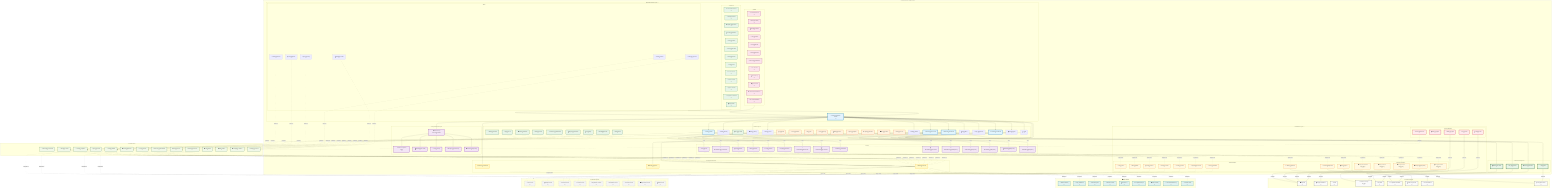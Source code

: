 graph TB
    %% ===== MEDICAL DATA & HEALTH CONTEXT =====
    subgraph MedicalContext ["🏥 Medical Data & Health Context"]
        
        %% ===== APPLICATION SERVICE LAYER =====
        subgraph MedicalApplicationLayer ["Application Service Layer <<Application>>"]
            MedicalApplicationService["🏥 Medical Application Service<br/><<ApplicationService>>"]
            
            %% Commands
            subgraph MedicalCommands ["Commands"]
                CreatePatientRecordCmd["➕ Create Patient Record<br/><<Command>>"]
                AddInjuryRecordCmd["🤕 Add Injury Record<br/><<Command>>"]
                UpdateInjuryStatusCmd["✏️ Update Injury Status<br/><<Command>>"]
                CreatePhysicalAssessmentCmd["📋 Create Assessment<br/><<Command>>"]
                IssueMedicalClearanceCmd["✅ Issue Clearance<br/><<Command>>"]
                CreateRehabPlanCmd["🔄 Create Rehab Plan<br/><<Command>>"]
                AddMedicalNoteCmd["📝 Add Medical Note<br/><<Command>>"]
                GrantMedicalAccessCmd["🔑 Grant Access<br/><<Command>>"]
                RevokeMedicalAccessCmd["❌ Revoke Access<br/><<Command>>"]
                InitiatePatientTransferCmd["🚚 Initiate Transfer<br/><<Command>>"]
                ApprovePatientTransferCmd["✅ Approve Transfer<br/><<Command>>"]
                RegisterMedicalProfessionalCmd["👨‍⚕️ Register Professional<br/><<Command>>"]
                EncryptMedicalDataCmd["🔒 Encrypt Data<br/><<Command>>"]
            end
            
            %% Queries
            subgraph MedicalQueries ["Queries"]
                GetPatientMedicalRecordQuery["🏥 Get Patient Record<br/><<Query>>"]
                GetInjuryHistoryQuery["📅 Get Injury History<br/><<Query>>"]
                GetPhysicalAssessmentsQuery["📋 Get Assessments<br/><<Query>>"]
                GetMedicalClearancesQuery["✅ Get Clearances<br/><<Query>>"]
                GetRehabilitationPlanQuery["🔄 Get Rehab Plan<br/><<Query>>"]
                GetMedicalNotesQuery["📝 Get Medical Notes<br/><<Query>>"]
                GetMedicalAccessPermissionsQuery["🔑 Get Access Permissions<br/><<Query>>"]
                GetPatientTransfersQuery["🚚 Get Transfers<br/><<Query>>"]
                GetMedicalAuditLogQuery["📋 Get Audit Log<br/><<Query>>"]
                CheckMedicalAccessQuery["🔍 Check Access<br/><<Query>>"]
                GetWorkoutRestrictionsQuery["⚠️ Get Workout Restrictions<br/><<Query>>"]
                GetExerciseContraindicationsQuery["🚫 Get Contraindications<br/><<Query>>"]
            end
            
            %% Sagas
            subgraph MedicalSagas ["Sagas"]
                PatientTransferSaga["🚚 Patient Transfer<br/><<Saga>>"]
                MedicalClearanceSaga["✅ Medical Clearance<br/><<Saga>>"]
                InjuryRecoverySaga["🔄 Injury Recovery<br/><<Saga>>"]
                MedicalDataMigrationSaga["📦 Data Migration<br/><<Saga>>"]
                ComplianceAuditSaga["📋 Compliance Audit<br/><<Saga>>"]
                EmergencyAccessSaga["🚨 Emergency Access<br/><<Saga>>"]
            end
        end
        
        %% ===== DOMAIN LAYER (HEXAGON CORE) =====
        subgraph MedicalDomain ["Domain Layer <<DomainCore>>"]
            direction TB
            
            %% Aggregates
            PatientMedicalRecord["🏥 Patient Medical Record<br/><<AggregateRoot>>"]
            MedicalProfessional["👨‍⚕️ Medical Professional<br/><<AggregateRoot>>"]
            PatientTransfer["🚚 Patient Transfer<br/><<AggregateRoot>>"]
            MedicalAccessControl["🔑 Medical Access Control<br/><<AggregateRoot>>"]
            
            %% Entities
            InjuryRecord["🤕 Injury Record<br/><<Entity>>"]
            PhysicalAssessment["📋 Physical Assessment<br/><<Entity>>"]
            MedicalClearance["✅ Medical Clearance<br/><<Entity>>"]
            RehabilitationPlan["🔄 Rehabilitation Plan<br/><<Entity>>"]
            MedicalNote["📝 Medical Note<br/><<Entity>>"]
            MedicalAccess["🔑 Medical Access<br/><<Entity>>"]
            MedicalAuditEntry["📋 Audit Entry<br/><<Entity>>"]
            EncryptedMedicalData["🔒 Encrypted Data<br/><<Entity>>"]
            WorkoutRestriction["⚠️ Workout Restriction<br/><<Entity>>"]
            ExerciseContraindication["🚫 Exercise Contraindication<br/><<Entity>>"]
            
            %% Value Objects
            PatientId["🆔 Patient ID<br/><<ValueObject>>"]
            MedicalProfessionalId["👨‍⚕️ Professional ID<br/><<ValueObject>>"]
            MedicalRecordId["🏥 Record ID<br/><<ValueObject>>"]
            EncryptionKey["🔑 Encryption Key<br/><<ValueObject>>"]
            MedicalLicense["📋 Medical License<br/><<ValueObject>>"]
            InjuryDescription["📝 Injury Description<br/><<ValueObject>>"]
            PhysicalLimitation["⚠️ Physical Limitation<br/><<ValueObject>>"]
            RecoveryStatus["📈 Recovery Status<br/><<ValueObject>>"]
            ClearanceLevel["✅ Clearance Level<br/><<ValueObject>>"]
            
            %% Domain Services
            MedicalDataEncryptionService["🔒 Data Encryption<br/><<DomainService>>"]
            MedicalAccessControlService["🔑 Access Control<br/><<DomainService>>"]
            PatientTransferService["🚚 Patient Transfer<br/><<DomainService>>"]
            MedicalComplianceService["📋 Compliance<br/><<DomainService>>"]
            InjuryAssessmentService["🤕 Injury Assessment<br/><<DomainService>>"]
            RehabilitationPlanningService["🔄 Rehab Planning<br/><<DomainService>>"]
            MedicalAuditService["📋 Audit<br/><<DomainService>>"]
            WorkoutSafetyService["⚠️ Workout Safety<br/><<DomainService>>"]
        end
        
        %% ===== PORTS (DOMAIN INTERFACES) =====
        subgraph MedicalPorts ["Ports <<Port>>"]
            direction TB
            
            %% Repository Ports
            IPatientMedicalRepo["🏥 IPatientMedicalRepository<br/><<Port>>"]
            IMedicalProfessionalRepo["👨‍⚕️ IMedicalProfessionalRepository<br/><<Port>>"]
            IPatientTransferRepo["🚚 IPatientTransferRepository<br/><<Port>>"]
            IMedicalAccessRepo["🔑 IMedicalAccessRepository<br/><<Port>>"]
            IMedicalAuditRepo["📋 IMedicalAuditRepository<br/><<Port>>"]
            
            %% Service Ports
            IMedicalEncryptionService["🔒 IMedicalEncryptionService<br/><<Port>>"]
            IMedicalAccessControlService["🔑 IMedicalAccessControlService<br/><<Port>>"]
            IMedicalComplianceService["📋 IMedicalComplianceService<br/><<Port>>"]
            IPatientConsentService["✅ IPatientConsentService<br/><<Port>>"]
            IMedicalNotificationService["🔔 IMedicalNotificationService<br/><<Port>>"]
            IIdentityService["🆔 IIdentityService<br/><<Port>>"]
            IUserService["👤 IUserService<br/><<Port>>"]
            IWorkoutService["💪 IWorkoutService<br/><<Port>>"]
            ITrainerService["👨‍🏫 ITrainerService<br/><<Port>>"]
            IOrganizationService["🏢 IOrganizationService<br/><<Port>>"]
        end
        
        %% ===== INFRASTRUCTURE LAYER (ADAPTERS) =====
        subgraph MedicalAdapters ["Infrastructure Layer <<Adapter>>"]
            direction TB
            
            %% Repository Adapters
            subgraph MedicalRepositoryAdapters ["Repository Adapters"]
                EncryptedPatientMedicalRepo["🔒 Encrypted Patient Repository<br/><<RepositoryAdapter>>"]
                MongoMedicalProfessionalRepo["🗄️ Mongo Professional Repository<br/><<RepositoryAdapter>>"]
                MongoPatientTransferRepo["🗄️ Mongo Transfer Repository<br/><<RepositoryAdapter>>"]
                MongoMedicalAccessRepo["🗄️ Mongo Access Repository<br/><<RepositoryAdapter>>"]
                MongoMedicalAuditRepo["🗄️ Mongo Audit Repository<br/><<RepositoryAdapter>>"]
            end
            
            %% Service Adapters
            subgraph MedicalServiceAdapters ["Service Adapters"]
                AESMedicalEncryptionAdapter["🔒 AES Encryption<br/><<EncryptionAdapter>>"]
                MedicalRBACAdapter["🔑 Medical RBAC<br/><<AccessAdapter>>"]
                HIPAAComplianceAdapter["⚖️ HIPAA Compliance<br/><<ComplianceAdapter>>"]
                ConsentManagementAdapter["✅ Consent Management<br/><<ConsentAdapter>>"]
                SecureMedicalNotificationAdapter["🔔 Secure Notification<br/><<NotificationAdapter>>"]
                IdentityContextAdapter["🆔 Identity Context<br/><<ContextAdapter>>"]
                UserContextAdapter["👤 User Context<br/><<ContextAdapter>>"]
                WorkoutContextAdapter["💪 Workout Context<br/><<ContextAdapter>>"]
                TrainerContextAdapter["👨‍🏫 Trainer Context<br/><<ContextAdapter>>"]
                OrganizationContextAdapter["🏢 Organization Context<br/><<ContextAdapter>>"]
            end
            
            %% Security Adapters
            subgraph MedicalSecurityAdapters ["Security Adapters"]
                HSMEncryptionAdapter["🔐 HSM Encryption<br/><<SecurityAdapter>>"]
                FieldLevelEncryptionAdapter["🔒 Field Encryption<br/><<SecurityAdapter>>"]
                KeyRotationAdapter["🔄 Key Rotation<br/><<SecurityAdapter>>"]
                MedicalAuditAdapter["📋 Medical Audit<br/><<AuditAdapter>>"]
                BreakGlassAccessAdapter["🚨 Break Glass Access<br/><<EmergencyAdapter>>"]
            end
        end
        
        %% ===== CONTEXT BUS INTERFACES =====
        subgraph MedicalContextBus ["Context Bus Interfaces"]
            MedicalCommandBus["⚡ Medical Command Bus<br/><<CommandBus>>"]
            MedicalQueryBus["❓ Medical Query Bus<br/><<QueryBus>>"]
            MedicalEventBus["📨 Medical Event Bus<br/><<EventBus>>"]
        end
        
        %% ===== POLICY ENFORCEMENT =====
        subgraph MedicalPolicyLayer ["Policy Enforcement Layer"]
            MedicalPolicyEnforcementPoint["🛡️ Medical Policy Enforcement Point<br/><<PEP>>"]
            HIPAACompliancePolicyService["⚖️ HIPAA Compliance Policy<br/><<Policy>>"]
            DataRetentionPolicyService["🗂️ Data Retention Policy<br/><<Policy>>"]
            ConsentPolicyService["✅ Consent Policy<br/><<Policy>>"]
            EmergencyAccessPolicyService["🚨 Emergency Access Policy<br/><<Policy>>"]
            WorkoutSafetyPolicyService["⚠️ Workout Safety Policy<br/><<Policy>>"]
        end
        
        %% ===== SECURITY VAULT =====
        subgraph MedicalSecurityVault ["🔐 Medical Security Vault"]
            MedicalDataVault["🔒 Medical Data Vault<br/><<Vault>>"]
            KeyManagementService["🔑 Key Management<br/><<KeyService>>"]
            TokenizationService["🎫 Tokenization<br/><<TokenService>>"]
            DataClassificationService["📊 Data Classification<br/><<ClassificationService>>"]
        end
    end
    
    %% ===== EXTERNAL SYSTEMS =====
    subgraph MedicalExternal ["🌐 External Systems"]
        MongoDB["🗄️ MongoDB<br/><<Database>>"]
        EncryptedDatabase["🔒 Encrypted Database<br/><<SecureDB>>"]
        RedisCache["🔴 Redis<br/><<Cache>>"]
        HSM["🔐 Hardware Security Module<br/><<HSM>>"]
        KeyVault["🔑 Key Vault<br/><<KeyStorage>>"]
        ComplianceDB["⚖️ Compliance Database<br/><<ComplianceSystem>>"]
        AuditLogService["📋 Audit Log Service<br/><<AuditSystem>>"]
        ConsentManagementPlatform["✅ Consent Platform<br/><<ConsentSystem>>"]
        EncryptionService["🔒 Encryption Service<br/><<EncryptionSystem>>"]
    end
    
    %% ===== EVENTS =====
    subgraph MedicalEvents ["📨 Domain Events"]
        PatientRecordCreatedEvent["🏥 Patient Record Created<br/><<DomainEvent>>"]
        InjuryRecordedEvent["🤕 Injury Recorded<br/><<DomainEvent>>"]
        MedicalClearanceIssuedEvent["✅ Clearance Issued<br/><<DomainEvent>>"]
        PatientTransferInitiatedEvent["🚚 Transfer Initiated<br/><<DomainEvent>>"]
        PatientTransferCompletedEvent["✅ Transfer Completed<br/><<DomainEvent>>"]
        MedicalAccessGrantedEvent["🔑 Access Granted<br/><<DomainEvent>>"]
        MedicalAccessRevokedEvent["❌ Access Revoked<br/><<DomainEvent>>"]
        UnauthorizedMedicalAccessAttemptEvent["🚨 Unauthorized Access<br/><<DomainEvent>>"]
        MedicalDataViewedEvent["👁️ Data Viewed<br/><<DomainEvent>>"]
        MedicalDataModifiedEvent["✏️ Data Modified<br/><<DomainEvent>>"]
        MedicalComplianceViolationEvent["⚠️ Compliance Violation<br/><<DomainEvent>>"]
        WorkoutRestrictedEvent["⚠️ Workout Restricted<br/><<DomainEvent>>"]
        ExerciseContraindicatedEvent["🚫 Exercise Contraindicated<br/><<DomainEvent>>"]
        EmergencyAccessActivatedEvent["🚨 Emergency Access<br/><<DomainEvent>>"]
    end
    
    %% ===== READ MODELS =====
    subgraph MedicalReadModels ["📊 Read Models"]
        PatientMedicalSummaryRM["🏥 Patient Summary<br/><<ReadModel>>"]
        InjuryDashboardRM["🤕 Injury Dashboard<br/><<ReadModel>>"]
        RehabilitationProgressRM["🔄 Rehab Progress<br/><<ReadModel>>"]
        MedicalClearanceStatusRM["✅ Clearance Status<br/><<ReadModel>>"]
        MedicalAccessLogRM["📋 Access Log<br/><<ReadModel>>"]
        MedicalComplianceReportRM["⚖️ Compliance Report<br/><<ReadModel>>"]
        WorkoutSafetyRM["⚠️ Workout Safety<br/><<ReadModel>>"]
        MedicalProfessionalDirectoryRM["👨‍⚕️ Professional Directory<br/><<ReadModel>>"]
        PatientTransferStatusRM["🚚 Transfer Status<br/><<ReadModel>>"]
    end
    
    %% ===== EXTERNAL CONTEXT REFERENCES =====
    subgraph ExternalContexts ["🌐 External Contexts"]
        UserContext["👤 User Context<br/><<ExternalContext>>"]
        IdentityContext["🆔 Identity Context<br/><<ExternalContext>>"]
        WorkoutContext["💪 Workout Context<br/><<ExternalContext>>"]
        TrainerContext["👨‍🏫 Trainer Context<br/><<ExternalContext>>"]
        OrganizationContext["🏢 Organization Context<br/><<ExternalContext>>"]
        NotificationContext["🔔 Notification Context<br/><<ExternalContext>>"]
        ExerciseContext["🎯 Exercise Context<br/><<ExternalContext>>"]
        ProgressionContext["📈 Progression Context<br/><<ExternalContext>>"]
        AuditContext["📋 Audit Context<br/><<ExternalContext>>"]
    end
    
    %% ===== RELATIONSHIPS =====
    
    %% Application Service orchestrates everything
    MedicalApplicationService --> MedicalCommandBus
    MedicalApplicationService --> MedicalQueryBus
    MedicalApplicationService --> MedicalEventBus
    
    %% Commands and Queries through Application Service
    MedicalCommands --> MedicalApplicationService
    MedicalQueries --> MedicalApplicationService
    MedicalSagas --> MedicalApplicationService
    
    %% Application Service to Domain (orchestration)
    MedicalApplicationService --> PatientMedicalRecord
    MedicalApplicationService --> MedicalProfessional
    MedicalApplicationService --> PatientTransfer
    MedicalApplicationService --> MedicalAccessControl
    MedicalApplicationService --> MedicalDataEncryptionService
    MedicalApplicationService --> MedicalAccessControlService
    MedicalApplicationService --> PatientTransferService
    MedicalApplicationService --> MedicalComplianceService
    MedicalApplicationService --> InjuryAssessmentService
    MedicalApplicationService --> RehabilitationPlanningService
    MedicalApplicationService --> MedicalAuditService
    MedicalApplicationService --> WorkoutSafetyService
    
    %% Policy Enforcement Integration
    MedicalApplicationService --> MedicalPolicyEnforcementPoint
    MedicalPolicyEnforcementPoint --> HIPAACompliancePolicyService
    MedicalPolicyEnforcementPoint --> DataRetentionPolicyService
    MedicalPolicyEnforcementPoint --> ConsentPolicyService
    MedicalPolicyEnforcementPoint --> EmergencyAccessPolicyService
    MedicalPolicyEnforcementPoint --> WorkoutSafetyPolicyService
    
    %% Security Vault Integration
    MedicalDataEncryptionService --> MedicalDataVault
    MedicalAccessControlService --> KeyManagementService
    PatientMedicalRecord --> TokenizationService
    MedicalComplianceService --> DataClassificationService
    
    %% Domain to Ports (Dependency Inversion)
    PatientMedicalRecord -->|uses| IPatientMedicalRepo
    PatientMedicalRecord -->|uses| IMedicalEncryptionService
    PatientMedicalRecord -->|uses| IMedicalComplianceService
    MedicalProfessional -->|uses| IMedicalProfessionalRepo
    PatientTransfer -->|uses| IPatientTransferRepo
    PatientTransfer -->|uses| IPatientConsentService
    MedicalAccessControl -->|uses| IMedicalAccessRepo
    MedicalAccessControl -->|uses| IMedicalAccessControlService
    MedicalAuditService -->|uses| IMedicalAuditRepo
    MedicalDataEncryptionService -->|uses| IMedicalNotificationService
    WorkoutSafetyService -->|uses| IWorkoutService
    WorkoutSafetyService -->|uses| ITrainerService
    RehabilitationPlanningService -->|uses| IUserService
    PatientTransferService -->|uses| IOrganizationService
    MedicalAccessControlService -->|uses| IIdentityService
    
    %% Ports to Adapters (Implementation)
    IPatientMedicalRepo -.->|implements| EncryptedPatientMedicalRepo
    IMedicalProfessionalRepo -.->|implements| MongoMedicalProfessionalRepo
    IPatientTransferRepo -.->|implements| MongoPatientTransferRepo
    IMedicalAccessRepo -.->|implements| MongoMedicalAccessRepo
    IMedicalAuditRepo -.->|implements| MongoMedicalAuditRepo
    IMedicalEncryptionService -.->|implements| AESMedicalEncryptionAdapter
    IMedicalAccessControlService -.->|implements| MedicalRBACAdapter
    IMedicalComplianceService -.->|implements| HIPAAComplianceAdapter
    IPatientConsentService -.->|implements| ConsentManagementAdapter
    IMedicalNotificationService -.->|implements| SecureMedicalNotificationAdapter
    IIdentityService -.->|implements| IdentityContextAdapter
    IUserService -.->|implements| UserContextAdapter
    IWorkoutService -.->|implements| WorkoutContextAdapter
    ITrainerService -.->|implements| TrainerContextAdapter
    IOrganizationService -.->|implements| OrganizationContextAdapter
    
    %% Adapters to External Systems
    EncryptedPatientMedicalRepo -->|connects| EncryptedDatabase
    MongoMedicalProfessionalRepo -->|connects| MongoDB
    MongoPatientTransferRepo -->|connects| MongoDB
    MongoMedicalAccessRepo -->|connects| MongoDB
    MongoMedicalAuditRepo -->|connects| MongoDB
    AESMedicalEncryptionAdapter -->|connects| EncryptionService
    HSMEncryptionAdapter -->|connects| HSM
    KeyRotationAdapter -->|connects| KeyVault
    HIPAAComplianceAdapter -->|connects| ComplianceDB
    MedicalAuditAdapter -->|connects| AuditLogService
    ConsentManagementAdapter -->|connects| ConsentManagementPlatform
    
    %% Security Vault to External Systems
    MedicalDataVault -->|connects| HSM
    KeyManagementService -->|connects| KeyVault
    TokenizationService -->|connects| EncryptionService
    DataClassificationService -->|connects| ComplianceDB
    
    %% Cross-Context Communication
    IdentityContextAdapter -.->|async calls| IdentityContext
    UserContextAdapter -.->|async calls| UserContext
    WorkoutContextAdapter -.->|async calls| WorkoutContext
    TrainerContextAdapter -.->|async calls| TrainerContext
    OrganizationContextAdapter -.->|async calls| OrganizationContext
    SecureMedicalNotificationAdapter -.->|async calls| NotificationContext
    
    %% Domain Events
    PatientMedicalRecord -.->|publishes| PatientRecordCreatedEvent
    InjuryRecord -.->|publishes| InjuryRecordedEvent
    MedicalClearance -.->|publishes| MedicalClearanceIssuedEvent
    PatientTransfer -.->|publishes| PatientTransferInitiatedEvent
    PatientTransfer -.->|publishes| PatientTransferCompletedEvent
    MedicalAccess -.->|publishes| MedicalAccessGrantedEvent
    MedicalAccess -.->|publishes| MedicalAccessRevokedEvent
    MedicalAccessControlService -.->|publishes| UnauthorizedMedicalAccessAttemptEvent
    MedicalAuditEntry -.->|publishes| MedicalDataViewedEvent
    MedicalAuditEntry -.->|publishes| MedicalDataModifiedEvent
    MedicalComplianceService -.->|publishes| MedicalComplianceViolationEvent
    WorkoutRestriction -.->|publishes| WorkoutRestrictedEvent
    ExerciseContraindication -.->|publishes| ExerciseContraindicatedEvent
    BreakGlassAccessAdapter -.->|publishes| EmergencyAccessActivatedEvent
    
    %% Event to Read Models (via Event Bus)
    MedicalEventBus -.->|projects to| PatientMedicalSummaryRM
    MedicalEventBus -.->|projects to| InjuryDashboardRM
    MedicalEventBus -.->|projects to| RehabilitationProgressRM
    MedicalEventBus -.->|projects to| MedicalClearanceStatusRM
    MedicalEventBus -.->|projects to| MedicalAccessLogRM
    MedicalEventBus -.->|projects to| MedicalComplianceReportRM
    MedicalEventBus -.->|projects to| WorkoutSafetyRM
    MedicalEventBus -.->|projects to| MedicalProfessionalDirectoryRM
    MedicalEventBus -.->|projects to| PatientTransferStatusRM
    
    %% Events to Event Bus
    PatientRecordCreatedEvent -.->|publishes to| MedicalEventBus
    InjuryRecordedEvent -.->|publishes to| MedicalEventBus
    MedicalClearanceIssuedEvent -.->|publishes to| MedicalEventBus
    PatientTransferInitiatedEvent -.->|publishes to| MedicalEventBus
    PatientTransferCompletedEvent -.->|publishes to| MedicalEventBus
    MedicalAccessGrantedEvent -.->|publishes to| MedicalEventBus
    MedicalAccessRevokedEvent -.->|publishes to| MedicalEventBus
    UnauthorizedMedicalAccessAttemptEvent -.->|publishes to| MedicalEventBus
    MedicalDataViewedEvent -.->|publishes to| MedicalEventBus
    MedicalDataModifiedEvent -.->|publishes to| MedicalEventBus
    MedicalComplianceViolationEvent -.->|publishes to| MedicalEventBus
    WorkoutRestrictedEvent -.->|publishes to| MedicalEventBus
    ExerciseContraindicatedEvent -.->|publishes to| MedicalEventBus
    EmergencyAccessActivatedEvent -.->|publishes to| MedicalEventBus
    
    %% Sagas listen to events
    PatientTransferSaga -.->|listens to| PatientTransferInitiatedEvent
    MedicalClearanceSaga -.->|listens to| MedicalClearanceIssuedEvent
    InjuryRecoverySaga -.->|listens to| InjuryRecordedEvent
    MedicalDataMigrationSaga -.->|listens to| PatientTransferCompletedEvent
    ComplianceAuditSaga -.->|listens to| MedicalComplianceViolationEvent
    EmergencyAccessSaga -.->|listens to| EmergencyAccessActivatedEvent
    
    %% Context Bus to External Event Bus
    MedicalEventBus -.->|integrates with| ExternalContexts
    
    %% Integration Events (to other contexts)
    WorkoutRestrictedEvent -.->|integrates to| WorkoutContext
    ExerciseContraindicatedEvent -.->|integrates to| ExerciseContext
    MedicalClearanceIssuedEvent -.->|integrates to| ProgressionContext
    PatientTransferCompletedEvent -.->|integrates to| TrainerContext
    
    %% ===== STYLING =====
    classDef aggregate fill:#e1f5fe,stroke:#01579b,stroke-width:3px
    classDef entity fill:#e8f5e8,stroke:#1b5e20,stroke-width:2px
    classDef valueObject fill:#fff3e0,stroke:#e65100,stroke-width:2px
    classDef port fill:#f3e5f5,stroke:#4a148c,stroke-width:2px
    classDef adapter fill:#fff8e1,stroke:#f57f17,stroke-width:2px
    classDef external fill:#fafafa,stroke:#424242,stroke-width:2px
    classDef command fill:#e8f5e8,stroke:#2e7d32,stroke-width:2px
    classDef query fill:#fce4ec,stroke:#880e4f,stroke-width:2px
    classDef event fill:#f1f8e9,stroke:#33691e,stroke-width:2px
    classDef readModel fill:#e0f2f1,stroke:#00695c,stroke-width:2px
    classDef externalContext fill:#f5f5f5,stroke:#757575,stroke-width:2px,stroke-dasharray: 5 5
    classDef applicationService fill:#e3f2fd,stroke:#0277bd,stroke-width:4px
    classDef contextBus fill:#fff9c4,stroke:#f9a825,stroke-width:2px
    classDef policy fill:#f3e5f5,stroke:#7b1fa2,stroke-width:3px
    classDef security fill:#ffebee,stroke:#c62828,stroke-width:3px
    classDef vault fill:#e8f5e8,stroke:#1b5e20,stroke-width:4px
    
    class PatientMedicalRecord,MedicalProfessional,PatientTransfer,MedicalAccessControl aggregate
    class InjuryRecord,PhysicalAssessment,MedicalClearance,RehabilitationPlan,MedicalNote,MedicalAccess,MedicalAuditEntry,EncryptedMedicalData,WorkoutRestriction,ExerciseContraindication entity
    class PatientId,MedicalProfessionalId,MedicalRecordId,EncryptionKey,MedicalLicense,InjuryDescription,PhysicalLimitation,RecoveryStatus,ClearanceLevel valueObject
    class IPatientMedicalRepo,IMedicalProfessionalRepo,IPatientTransferRepo,IMedicalAccessRepo,IMedicalAuditRepo,IMedicalEncryptionService,IMedicalAccessControlService,IMedicalComplianceService,IPatientConsentService,IMedicalNotificationService,IIdentityService,IUserService,IWorkoutService,ITrainerService,IOrganizationService port
    class EncryptedPatientMedicalRepo,MongoMedicalProfessionalRepo,MongoPatientTransferRepo,MongoMedicalAccessRepo,MongoMedicalAuditRepo,AESMedicalEncryptionAdapter,MedicalRBACAdapter,HIPAAComplianceAdapter,ConsentManagementAdapter,SecureMedicalNotificationAdapter,IdentityContextAdapter,UserContextAdapter,WorkoutContextAdapter,TrainerContextAdapter,OrganizationContextAdapter,HSMEncryptionAdapter,FieldLevelEncryptionAdapter,KeyRotationAdapter,MedicalAuditAdapter,BreakGlassAccessAdapter adapter
    class MongoDB,EncryptedDatabase,RedisCache,HSM,KeyVault,ComplianceDB,AuditLogService,ConsentManagementPlatform,EncryptionService external
    class CreatePatientRecordCmd,AddInjuryRecordCmd,UpdateInjuryStatusCmd,CreatePhysicalAssessmentCmd,IssueMedicalClearanceCmd,CreateRehabPlanCmd,AddMedicalNoteCmd,GrantMedicalAccessCmd,RevokeMedicalAccessCmd,InitiatePatientTransferCmd,ApprovePatientTransferCmd,RegisterMedicalProfessionalCmd,EncryptMedicalDataCmd command
    class GetPatientMedicalRecordQuery,GetInjuryHistoryQuery,GetPhysicalAssessmentsQuery,GetMedicalClearancesQuery,GetRehabilitationPlanQuery,GetMedicalNotesQuery,GetMedicalAccessPermissionsQuery,GetPatientTransfersQuery,GetMedicalAuditLogQuery,CheckMedicalAccessQuery,GetWorkoutRestrictionsQuery,GetExerciseContraindicationsQuery query
    class PatientRecordCreatedEvent,InjuryRecordedEvent,MedicalClearanceIssuedEvent,PatientTransferInitiatedEvent,PatientTransferCompletedEvent,MedicalAccessGrantedEvent,MedicalAccessRevokedEvent,UnauthorizedMedicalAccessAttemptEvent,MedicalDataViewedEvent,MedicalDataModifiedEvent,MedicalComplianceViolationEvent,WorkoutRestrictedEvent,ExerciseContraindicatedEvent,EmergencyAccessActivatedEvent event
    class PatientMedicalSummaryRM,InjuryDashboardRM,RehabilitationProgressRM,MedicalClearanceStatusRM,MedicalAccessLogRM,MedicalComplianceReportRM,WorkoutSafetyRM,MedicalProfessionalDirectoryRM,PatientTransferStatusRM readModel
    class UserContext,IdentityContext,WorkoutContext,TrainerContext,OrganizationContext,NotificationContext,ExerciseContext,ProgressionContext,AuditContext externalContext
    class MedicalApplicationService applicationService
    class MedicalCommandBus,MedicalQueryBus,MedicalEventBus contextBus
    class MedicalPolicyEnforcementPoint,HIPAACompliancePolicyService,DataRetentionPolicyService,ConsentPolicyService,EmergencyAccessPolicyService,WorkoutSafetyPolicyService policy
    class HSMEncryptionAdapter,FieldLevelEncryptionAdapter,KeyRotationAdapter,MedicalAuditAdapter,BreakGlassAccessAdapter security
    class MedicalDataVault,KeyManagementService,TokenizationService,DataClassificationService vault